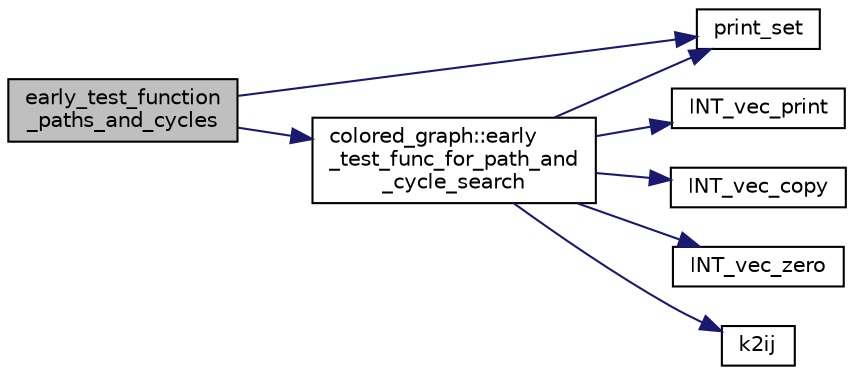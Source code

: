 digraph "early_test_function_paths_and_cycles"
{
  edge [fontname="Helvetica",fontsize="10",labelfontname="Helvetica",labelfontsize="10"];
  node [fontname="Helvetica",fontsize="10",shape=record];
  rankdir="LR";
  Node0 [label="early_test_function\l_paths_and_cycles",height=0.2,width=0.4,color="black", fillcolor="grey75", style="filled", fontcolor="black"];
  Node0 -> Node1 [color="midnightblue",fontsize="10",style="solid",fontname="Helvetica"];
  Node1 [label="print_set",height=0.2,width=0.4,color="black", fillcolor="white", style="filled",URL="$d0/dd1/blt_8h.html#a8c1a5fc71aea7ff31d181f0103196a24"];
  Node0 -> Node2 [color="midnightblue",fontsize="10",style="solid",fontname="Helvetica"];
  Node2 [label="colored_graph::early\l_test_func_for_path_and\l_cycle_search",height=0.2,width=0.4,color="black", fillcolor="white", style="filled",URL="$dc/de2/classcolored__graph.html#ac770bb4447ee749f22d84f3d1cc8bdda"];
  Node2 -> Node1 [color="midnightblue",fontsize="10",style="solid",fontname="Helvetica"];
  Node2 -> Node3 [color="midnightblue",fontsize="10",style="solid",fontname="Helvetica"];
  Node3 [label="INT_vec_print",height=0.2,width=0.4,color="black", fillcolor="white", style="filled",URL="$df/dbf/sajeeb_8_c.html#a79a5901af0b47dd0d694109543c027fe"];
  Node2 -> Node4 [color="midnightblue",fontsize="10",style="solid",fontname="Helvetica"];
  Node4 [label="INT_vec_copy",height=0.2,width=0.4,color="black", fillcolor="white", style="filled",URL="$df/dbf/sajeeb_8_c.html#ac2d875e27e009af6ec04d17254d11075"];
  Node2 -> Node5 [color="midnightblue",fontsize="10",style="solid",fontname="Helvetica"];
  Node5 [label="INT_vec_zero",height=0.2,width=0.4,color="black", fillcolor="white", style="filled",URL="$df/dbf/sajeeb_8_c.html#aa8c9c7977203577026080f546fe4980f"];
  Node2 -> Node6 [color="midnightblue",fontsize="10",style="solid",fontname="Helvetica"];
  Node6 [label="k2ij",height=0.2,width=0.4,color="black", fillcolor="white", style="filled",URL="$df/dbf/sajeeb_8_c.html#a94379148acec1c2aeedad1903aa0756a"];
}
